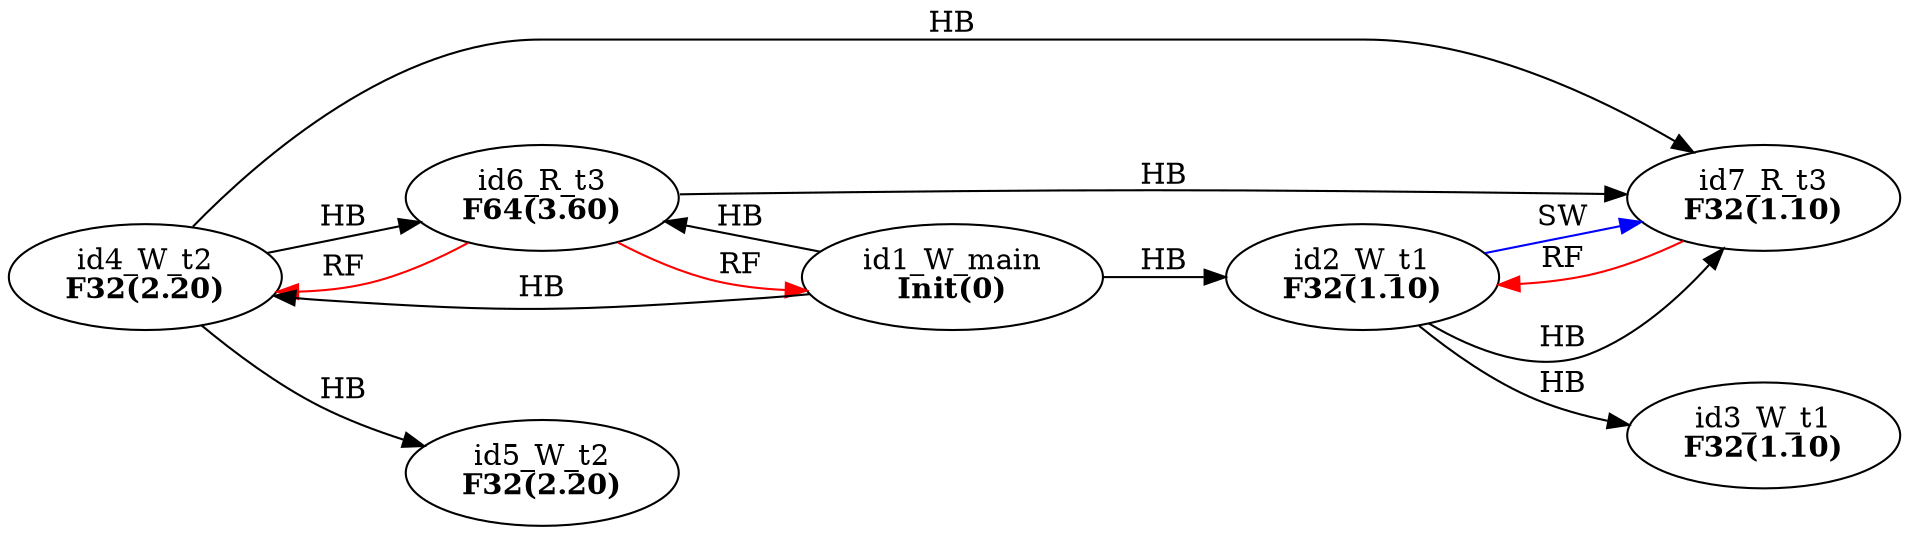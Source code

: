 digraph memory_model {
rankdir=LR;
splines=true; esep=0.5;
id2_W_t1 -> id3_W_t1 [label = "HB", color="black"];
id4_W_t2 -> id5_W_t2 [label = "HB", color="black"];
id6_R_t3 -> id7_R_t3 [label = "HB", color="black"];
id1_W_main -> id2_W_t1 [label = "HB", color="black"];
id1_W_main -> id4_W_t2 [label = "HB", color="black"];
id1_W_main -> id6_R_t3 [label = "HB", color="black"];
id2_W_t1 -> id7_R_t3 [label = "HB", color="black"];
id4_W_t2 -> id6_R_t3 [label = "HB", color="black"];
id4_W_t2 -> id7_R_t3 [label = "HB", color="black"];
id6_R_t3 -> id1_W_main [label = "RF", color="red"];
id6_R_t3 -> id4_W_t2 [label = "RF", color="red"];
id7_R_t3 -> id2_W_t1 [label = "RF", color="red"];
id2_W_t1 -> id7_R_t3 [label = "SW", color="blue"];
id1_W_main [label=<id1_W_main<br/><B>Init(0)</B>>, pos="5.0,4!"]
id2_W_t1 [label=<id2_W_t1<br/><B>F32(1.10)</B>>, pos="0,2!"]
id3_W_t1 [label=<id3_W_t1<br/><B>F32(1.10)</B>>, pos="0,0!"]
id4_W_t2 [label=<id4_W_t2<br/><B>F32(2.20)</B>>, pos="5,2!"]
id5_W_t2 [label=<id5_W_t2<br/><B>F32(2.20)</B>>, pos="5,0!"]
id6_R_t3 [label=<id6_R_t3<br/><B>F64(3.60)</B>>, pos="10,2!"]
id7_R_t3 [label=<id7_R_t3<br/><B>F32(1.10)</B>>, pos="10,0!"]
}